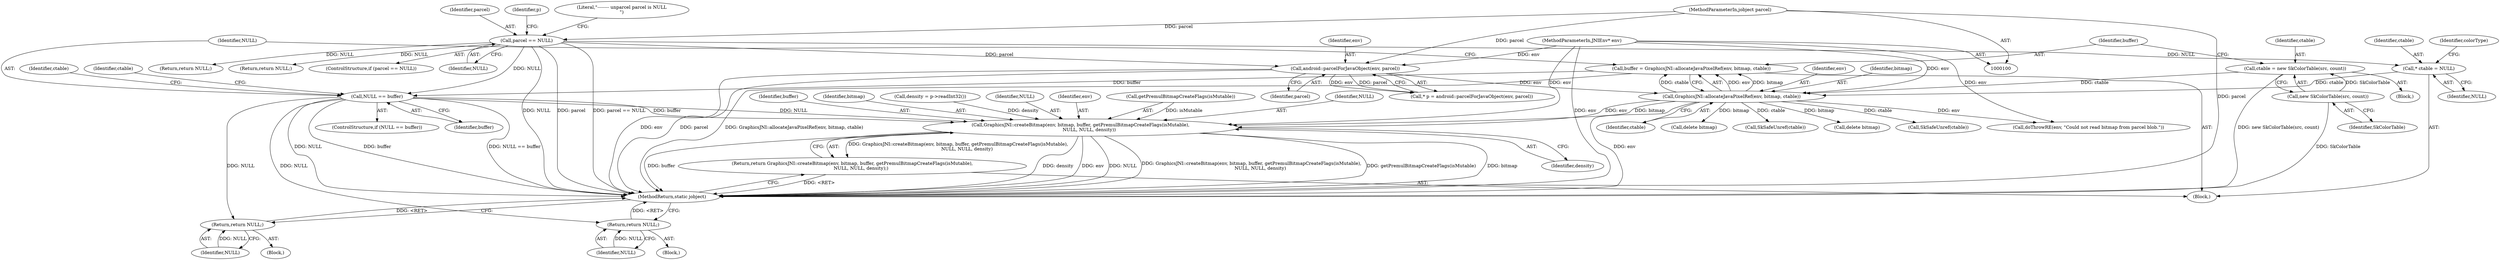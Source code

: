 digraph "0_Android_d44e5bde18a41beda39d49189bef7f2ba7c8f3cb@API" {
"1000225" [label="(Call,buffer = GraphicsJNI::allocateJavaPixelRef(env, bitmap, ctable))"];
"1000227" [label="(Call,GraphicsJNI::allocateJavaPixelRef(env, bitmap, ctable))"];
"1000117" [label="(Call,android::parcelForJavaObject(env, parcel))"];
"1000101" [label="(MethodParameterIn,JNIEnv* env)"];
"1000106" [label="(Call,parcel == NULL)"];
"1000103" [label="(MethodParameterIn,jobject parcel)"];
"1000220" [label="(Call,ctable = new SkColorTable(src, count))"];
"1000222" [label="(Call,new SkColorTable(src, count))"];
"1000189" [label="(Call,* ctable = NULL)"];
"1000232" [label="(Call,NULL == buffer)"];
"1000240" [label="(Return,return NULL;)"];
"1000264" [label="(Return,return NULL;)"];
"1000274" [label="(Call,GraphicsJNI::createBitmap(env, bitmap, buffer, getPremulBitmapCreateFlags(isMutable),\n            NULL, NULL, density))"];
"1000273" [label="(Return,return GraphicsJNI::createBitmap(env, bitmap, buffer, getPremulBitmapCreateFlags(isMutable),\n            NULL, NULL, density);)"];
"1000277" [label="(Identifier,buffer)"];
"1000238" [label="(Call,delete bitmap)"];
"1000241" [label="(Identifier,NULL)"];
"1000227" [label="(Call,GraphicsJNI::allocateJavaPixelRef(env, bitmap, ctable))"];
"1000220" [label="(Call,ctable = new SkColorTable(src, count))"];
"1000178" [label="(Return,return NULL;)"];
"1000282" [label="(Identifier,density)"];
"1000223" [label="(Identifier,SkColorTable)"];
"1000283" [label="(MethodReturn,static jobject)"];
"1000112" [label="(Return,return NULL;)"];
"1000232" [label="(Call,NULL == buffer)"];
"1000107" [label="(Identifier,parcel)"];
"1000273" [label="(Return,return GraphicsJNI::createBitmap(env, bitmap, buffer, getPremulBitmapCreateFlags(isMutable),\n            NULL, NULL, density);)"];
"1000276" [label="(Identifier,bitmap)"];
"1000151" [label="(Call,density = p->readInt32())"];
"1000106" [label="(Call,parcel == NULL)"];
"1000119" [label="(Identifier,parcel)"];
"1000116" [label="(Identifier,p)"];
"1000194" [label="(Identifier,colorType)"];
"1000189" [label="(Call,* ctable = NULL)"];
"1000281" [label="(Identifier,NULL)"];
"1000275" [label="(Identifier,env)"];
"1000225" [label="(Call,buffer = GraphicsJNI::allocateJavaPixelRef(env, bitmap, ctable))"];
"1000233" [label="(Identifier,NULL)"];
"1000278" [label="(Call,getPremulBitmapCreateFlags(isMutable))"];
"1000235" [label="(Block,)"];
"1000265" [label="(Identifier,NULL)"];
"1000228" [label="(Identifier,env)"];
"1000101" [label="(MethodParameterIn,JNIEnv* env)"];
"1000118" [label="(Identifier,env)"];
"1000191" [label="(Identifier,NULL)"];
"1000280" [label="(Identifier,NULL)"];
"1000222" [label="(Call,new SkColorTable(src, count))"];
"1000236" [label="(Call,SkSafeUnref(ctable))"];
"1000231" [label="(ControlStructure,if (NULL == buffer))"];
"1000190" [label="(Identifier,ctable)"];
"1000111" [label="(Literal,\"-------- unparcel parcel is NULL\n\")"];
"1000115" [label="(Call,* p = android::parcelForJavaObject(env, parcel))"];
"1000237" [label="(Identifier,ctable)"];
"1000105" [label="(ControlStructure,if (parcel == NULL))"];
"1000117" [label="(Call,android::parcelForJavaObject(env, parcel))"];
"1000234" [label="(Identifier,buffer)"];
"1000240" [label="(Return,return NULL;)"];
"1000230" [label="(Identifier,ctable)"];
"1000221" [label="(Identifier,ctable)"];
"1000264" [label="(Return,return NULL;)"];
"1000262" [label="(Call,delete bitmap)"];
"1000104" [label="(Block,)"];
"1000103" [label="(MethodParameterIn,jobject parcel)"];
"1000205" [label="(Block,)"];
"1000242" [label="(Call,SkSafeUnref(ctable))"];
"1000108" [label="(Identifier,NULL)"];
"1000243" [label="(Identifier,ctable)"];
"1000229" [label="(Identifier,bitmap)"];
"1000259" [label="(Call,doThrowRE(env, \"Could not read bitmap from parcel blob.\"))"];
"1000274" [label="(Call,GraphicsJNI::createBitmap(env, bitmap, buffer, getPremulBitmapCreateFlags(isMutable),\n            NULL, NULL, density))"];
"1000226" [label="(Identifier,buffer)"];
"1000258" [label="(Block,)"];
"1000225" -> "1000104"  [label="AST: "];
"1000225" -> "1000227"  [label="CFG: "];
"1000226" -> "1000225"  [label="AST: "];
"1000227" -> "1000225"  [label="AST: "];
"1000233" -> "1000225"  [label="CFG: "];
"1000225" -> "1000283"  [label="DDG: GraphicsJNI::allocateJavaPixelRef(env, bitmap, ctable)"];
"1000227" -> "1000225"  [label="DDG: env"];
"1000227" -> "1000225"  [label="DDG: bitmap"];
"1000227" -> "1000225"  [label="DDG: ctable"];
"1000225" -> "1000232"  [label="DDG: buffer"];
"1000227" -> "1000230"  [label="CFG: "];
"1000228" -> "1000227"  [label="AST: "];
"1000229" -> "1000227"  [label="AST: "];
"1000230" -> "1000227"  [label="AST: "];
"1000227" -> "1000283"  [label="DDG: env"];
"1000117" -> "1000227"  [label="DDG: env"];
"1000101" -> "1000227"  [label="DDG: env"];
"1000220" -> "1000227"  [label="DDG: ctable"];
"1000189" -> "1000227"  [label="DDG: ctable"];
"1000227" -> "1000236"  [label="DDG: ctable"];
"1000227" -> "1000238"  [label="DDG: bitmap"];
"1000227" -> "1000242"  [label="DDG: ctable"];
"1000227" -> "1000259"  [label="DDG: env"];
"1000227" -> "1000262"  [label="DDG: bitmap"];
"1000227" -> "1000274"  [label="DDG: env"];
"1000227" -> "1000274"  [label="DDG: bitmap"];
"1000117" -> "1000115"  [label="AST: "];
"1000117" -> "1000119"  [label="CFG: "];
"1000118" -> "1000117"  [label="AST: "];
"1000119" -> "1000117"  [label="AST: "];
"1000115" -> "1000117"  [label="CFG: "];
"1000117" -> "1000283"  [label="DDG: env"];
"1000117" -> "1000283"  [label="DDG: parcel"];
"1000117" -> "1000115"  [label="DDG: env"];
"1000117" -> "1000115"  [label="DDG: parcel"];
"1000101" -> "1000117"  [label="DDG: env"];
"1000106" -> "1000117"  [label="DDG: parcel"];
"1000103" -> "1000117"  [label="DDG: parcel"];
"1000101" -> "1000100"  [label="AST: "];
"1000101" -> "1000283"  [label="DDG: env"];
"1000101" -> "1000259"  [label="DDG: env"];
"1000101" -> "1000274"  [label="DDG: env"];
"1000106" -> "1000105"  [label="AST: "];
"1000106" -> "1000108"  [label="CFG: "];
"1000107" -> "1000106"  [label="AST: "];
"1000108" -> "1000106"  [label="AST: "];
"1000111" -> "1000106"  [label="CFG: "];
"1000116" -> "1000106"  [label="CFG: "];
"1000106" -> "1000283"  [label="DDG: NULL"];
"1000106" -> "1000283"  [label="DDG: parcel"];
"1000106" -> "1000283"  [label="DDG: parcel == NULL"];
"1000103" -> "1000106"  [label="DDG: parcel"];
"1000106" -> "1000112"  [label="DDG: NULL"];
"1000106" -> "1000178"  [label="DDG: NULL"];
"1000106" -> "1000189"  [label="DDG: NULL"];
"1000106" -> "1000232"  [label="DDG: NULL"];
"1000103" -> "1000100"  [label="AST: "];
"1000103" -> "1000283"  [label="DDG: parcel"];
"1000220" -> "1000205"  [label="AST: "];
"1000220" -> "1000222"  [label="CFG: "];
"1000221" -> "1000220"  [label="AST: "];
"1000222" -> "1000220"  [label="AST: "];
"1000226" -> "1000220"  [label="CFG: "];
"1000220" -> "1000283"  [label="DDG: new SkColorTable(src, count)"];
"1000222" -> "1000220"  [label="DDG: SkColorTable"];
"1000222" -> "1000223"  [label="CFG: "];
"1000223" -> "1000222"  [label="AST: "];
"1000222" -> "1000283"  [label="DDG: SkColorTable"];
"1000189" -> "1000104"  [label="AST: "];
"1000189" -> "1000191"  [label="CFG: "];
"1000190" -> "1000189"  [label="AST: "];
"1000191" -> "1000189"  [label="AST: "];
"1000194" -> "1000189"  [label="CFG: "];
"1000232" -> "1000231"  [label="AST: "];
"1000232" -> "1000234"  [label="CFG: "];
"1000233" -> "1000232"  [label="AST: "];
"1000234" -> "1000232"  [label="AST: "];
"1000237" -> "1000232"  [label="CFG: "];
"1000243" -> "1000232"  [label="CFG: "];
"1000232" -> "1000283"  [label="DDG: NULL == buffer"];
"1000232" -> "1000283"  [label="DDG: NULL"];
"1000232" -> "1000283"  [label="DDG: buffer"];
"1000232" -> "1000240"  [label="DDG: NULL"];
"1000232" -> "1000264"  [label="DDG: NULL"];
"1000232" -> "1000274"  [label="DDG: buffer"];
"1000232" -> "1000274"  [label="DDG: NULL"];
"1000240" -> "1000235"  [label="AST: "];
"1000240" -> "1000241"  [label="CFG: "];
"1000241" -> "1000240"  [label="AST: "];
"1000283" -> "1000240"  [label="CFG: "];
"1000240" -> "1000283"  [label="DDG: <RET>"];
"1000241" -> "1000240"  [label="DDG: NULL"];
"1000264" -> "1000258"  [label="AST: "];
"1000264" -> "1000265"  [label="CFG: "];
"1000265" -> "1000264"  [label="AST: "];
"1000283" -> "1000264"  [label="CFG: "];
"1000264" -> "1000283"  [label="DDG: <RET>"];
"1000265" -> "1000264"  [label="DDG: NULL"];
"1000274" -> "1000273"  [label="AST: "];
"1000274" -> "1000282"  [label="CFG: "];
"1000275" -> "1000274"  [label="AST: "];
"1000276" -> "1000274"  [label="AST: "];
"1000277" -> "1000274"  [label="AST: "];
"1000278" -> "1000274"  [label="AST: "];
"1000280" -> "1000274"  [label="AST: "];
"1000281" -> "1000274"  [label="AST: "];
"1000282" -> "1000274"  [label="AST: "];
"1000273" -> "1000274"  [label="CFG: "];
"1000274" -> "1000283"  [label="DDG: density"];
"1000274" -> "1000283"  [label="DDG: env"];
"1000274" -> "1000283"  [label="DDG: NULL"];
"1000274" -> "1000283"  [label="DDG: GraphicsJNI::createBitmap(env, bitmap, buffer, getPremulBitmapCreateFlags(isMutable),\n            NULL, NULL, density)"];
"1000274" -> "1000283"  [label="DDG: getPremulBitmapCreateFlags(isMutable)"];
"1000274" -> "1000283"  [label="DDG: bitmap"];
"1000274" -> "1000283"  [label="DDG: buffer"];
"1000274" -> "1000273"  [label="DDG: GraphicsJNI::createBitmap(env, bitmap, buffer, getPremulBitmapCreateFlags(isMutable),\n            NULL, NULL, density)"];
"1000278" -> "1000274"  [label="DDG: isMutable"];
"1000151" -> "1000274"  [label="DDG: density"];
"1000273" -> "1000104"  [label="AST: "];
"1000283" -> "1000273"  [label="CFG: "];
"1000273" -> "1000283"  [label="DDG: <RET>"];
}
